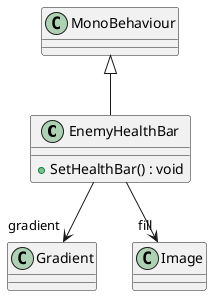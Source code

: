 @startuml
class EnemyHealthBar {
    + SetHealthBar() : void
}
MonoBehaviour <|-- EnemyHealthBar
EnemyHealthBar --> "gradient" Gradient
EnemyHealthBar --> "fill" Image
@enduml
